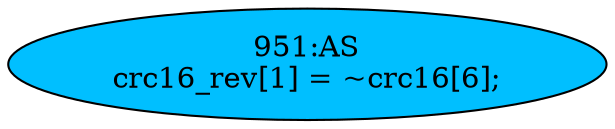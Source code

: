 strict digraph "" {
	node [label="\N"];
	"951:AS"	 [ast="<pyverilog.vparser.ast.Assign object at 0x7f55d3d0ee50>",
		def_var="['crc16_rev']",
		fillcolor=deepskyblue,
		label="951:AS
crc16_rev[1] = ~crc16[6];",
		statements="[]",
		style=filled,
		typ=Assign,
		use_var="['crc16']"];
}
